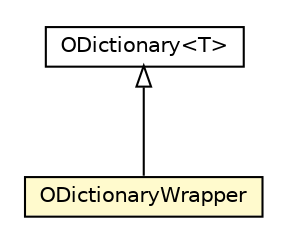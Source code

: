 #!/usr/local/bin/dot
#
# Class diagram 
# Generated by UMLGraph version R5_6-24-gf6e263 (http://www.umlgraph.org/)
#

digraph G {
	edge [fontname="Helvetica",fontsize=10,labelfontname="Helvetica",labelfontsize=10];
	node [fontname="Helvetica",fontsize=10,shape=plaintext];
	nodesep=0.25;
	ranksep=0.5;
	// com.orientechnologies.orient.core.dictionary.ODictionary<T>
	c1473656 [label=<<table title="com.orientechnologies.orient.core.dictionary.ODictionary" border="0" cellborder="1" cellspacing="0" cellpadding="2" port="p" href="../../core/dictionary/ODictionary.html">
		<tr><td><table border="0" cellspacing="0" cellpadding="1">
<tr><td align="center" balign="center"> ODictionary&lt;T&gt; </td></tr>
		</table></td></tr>
		</table>>, URL="../../core/dictionary/ODictionary.html", fontname="Helvetica", fontcolor="black", fontsize=10.0];
	// com.orientechnologies.orient.object.dictionary.ODictionaryWrapper
	c1474818 [label=<<table title="com.orientechnologies.orient.object.dictionary.ODictionaryWrapper" border="0" cellborder="1" cellspacing="0" cellpadding="2" port="p" bgcolor="lemonChiffon" href="./ODictionaryWrapper.html">
		<tr><td><table border="0" cellspacing="0" cellpadding="1">
<tr><td align="center" balign="center"> ODictionaryWrapper </td></tr>
		</table></td></tr>
		</table>>, URL="./ODictionaryWrapper.html", fontname="Helvetica", fontcolor="black", fontsize=10.0];
	//com.orientechnologies.orient.object.dictionary.ODictionaryWrapper extends com.orientechnologies.orient.core.dictionary.ODictionary<java.lang.Object>
	c1473656:p -> c1474818:p [dir=back,arrowtail=empty];
}

